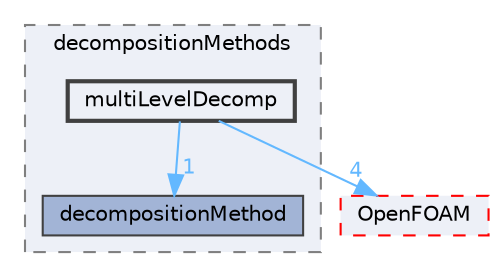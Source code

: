 digraph "src/parallel/decompose/decompositionMethods/multiLevelDecomp"
{
 // LATEX_PDF_SIZE
  bgcolor="transparent";
  edge [fontname=Helvetica,fontsize=10,labelfontname=Helvetica,labelfontsize=10];
  node [fontname=Helvetica,fontsize=10,shape=box,height=0.2,width=0.4];
  compound=true
  subgraph clusterdir_e3b70d1802e286fd48b60eaae8da0038 {
    graph [ bgcolor="#edf0f7", pencolor="grey50", label="decompositionMethods", fontname=Helvetica,fontsize=10 style="filled,dashed", URL="dir_e3b70d1802e286fd48b60eaae8da0038.html",tooltip=""]
  dir_fac2e9a5f999a64c1614a6b89ef1f3a1 [label="decompositionMethod", fillcolor="#a2b4d6", color="grey25", style="filled", URL="dir_fac2e9a5f999a64c1614a6b89ef1f3a1.html",tooltip=""];
  dir_298fa3c0884c5e38e3f026dde4bb0c30 [label="multiLevelDecomp", fillcolor="#edf0f7", color="grey25", style="filled,bold", URL="dir_298fa3c0884c5e38e3f026dde4bb0c30.html",tooltip=""];
  }
  dir_c5473ff19b20e6ec4dfe5c310b3778a8 [label="OpenFOAM", fillcolor="#edf0f7", color="red", style="filled,dashed", URL="dir_c5473ff19b20e6ec4dfe5c310b3778a8.html",tooltip=""];
  dir_298fa3c0884c5e38e3f026dde4bb0c30->dir_c5473ff19b20e6ec4dfe5c310b3778a8 [headlabel="4", labeldistance=1.5 headhref="dir_002478_002695.html" href="dir_002478_002695.html" color="steelblue1" fontcolor="steelblue1"];
  dir_298fa3c0884c5e38e3f026dde4bb0c30->dir_fac2e9a5f999a64c1614a6b89ef1f3a1 [headlabel="1", labeldistance=1.5 headhref="dir_002478_000833.html" href="dir_002478_000833.html" color="steelblue1" fontcolor="steelblue1"];
}
